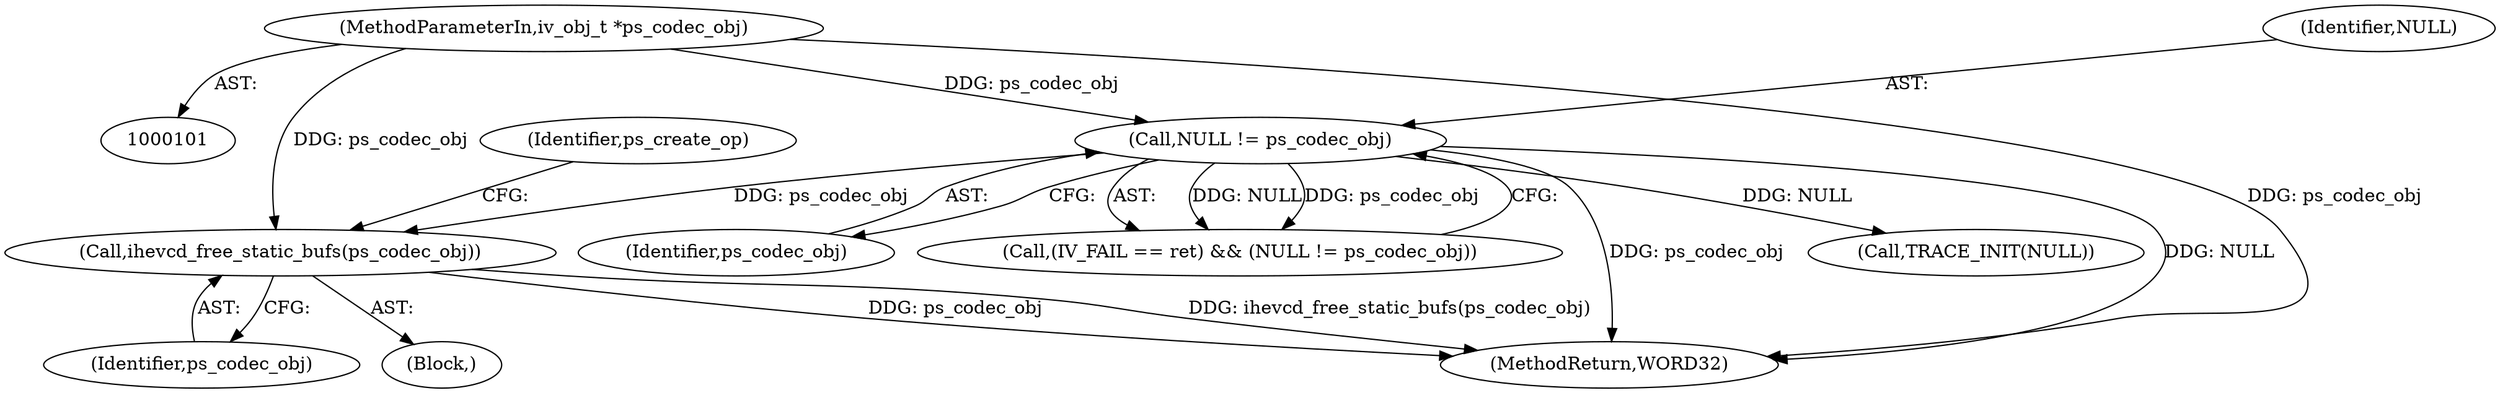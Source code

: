 digraph "1_Android_3ed3c6b79a7b9a60c475dd4936ad57b0b92fd600@API" {
"1000137" [label="(Call,ihevcd_free_static_bufs(ps_codec_obj))"];
"1000133" [label="(Call,NULL != ps_codec_obj)"];
"1000102" [label="(MethodParameterIn,iv_obj_t *ps_codec_obj)"];
"1000133" [label="(Call,NULL != ps_codec_obj)"];
"1000135" [label="(Identifier,ps_codec_obj)"];
"1000168" [label="(Call,TRACE_INIT(NULL))"];
"1000129" [label="(Call,(IV_FAIL == ret) && (NULL != ps_codec_obj))"];
"1000137" [label="(Call,ihevcd_free_static_bufs(ps_codec_obj))"];
"1000134" [label="(Identifier,NULL)"];
"1000136" [label="(Block,)"];
"1000138" [label="(Identifier,ps_codec_obj)"];
"1000173" [label="(MethodReturn,WORD32)"];
"1000142" [label="(Identifier,ps_create_op)"];
"1000102" [label="(MethodParameterIn,iv_obj_t *ps_codec_obj)"];
"1000137" -> "1000136"  [label="AST: "];
"1000137" -> "1000138"  [label="CFG: "];
"1000138" -> "1000137"  [label="AST: "];
"1000142" -> "1000137"  [label="CFG: "];
"1000137" -> "1000173"  [label="DDG: ps_codec_obj"];
"1000137" -> "1000173"  [label="DDG: ihevcd_free_static_bufs(ps_codec_obj)"];
"1000133" -> "1000137"  [label="DDG: ps_codec_obj"];
"1000102" -> "1000137"  [label="DDG: ps_codec_obj"];
"1000133" -> "1000129"  [label="AST: "];
"1000133" -> "1000135"  [label="CFG: "];
"1000134" -> "1000133"  [label="AST: "];
"1000135" -> "1000133"  [label="AST: "];
"1000129" -> "1000133"  [label="CFG: "];
"1000133" -> "1000173"  [label="DDG: NULL"];
"1000133" -> "1000173"  [label="DDG: ps_codec_obj"];
"1000133" -> "1000129"  [label="DDG: NULL"];
"1000133" -> "1000129"  [label="DDG: ps_codec_obj"];
"1000102" -> "1000133"  [label="DDG: ps_codec_obj"];
"1000133" -> "1000168"  [label="DDG: NULL"];
"1000102" -> "1000101"  [label="AST: "];
"1000102" -> "1000173"  [label="DDG: ps_codec_obj"];
}
